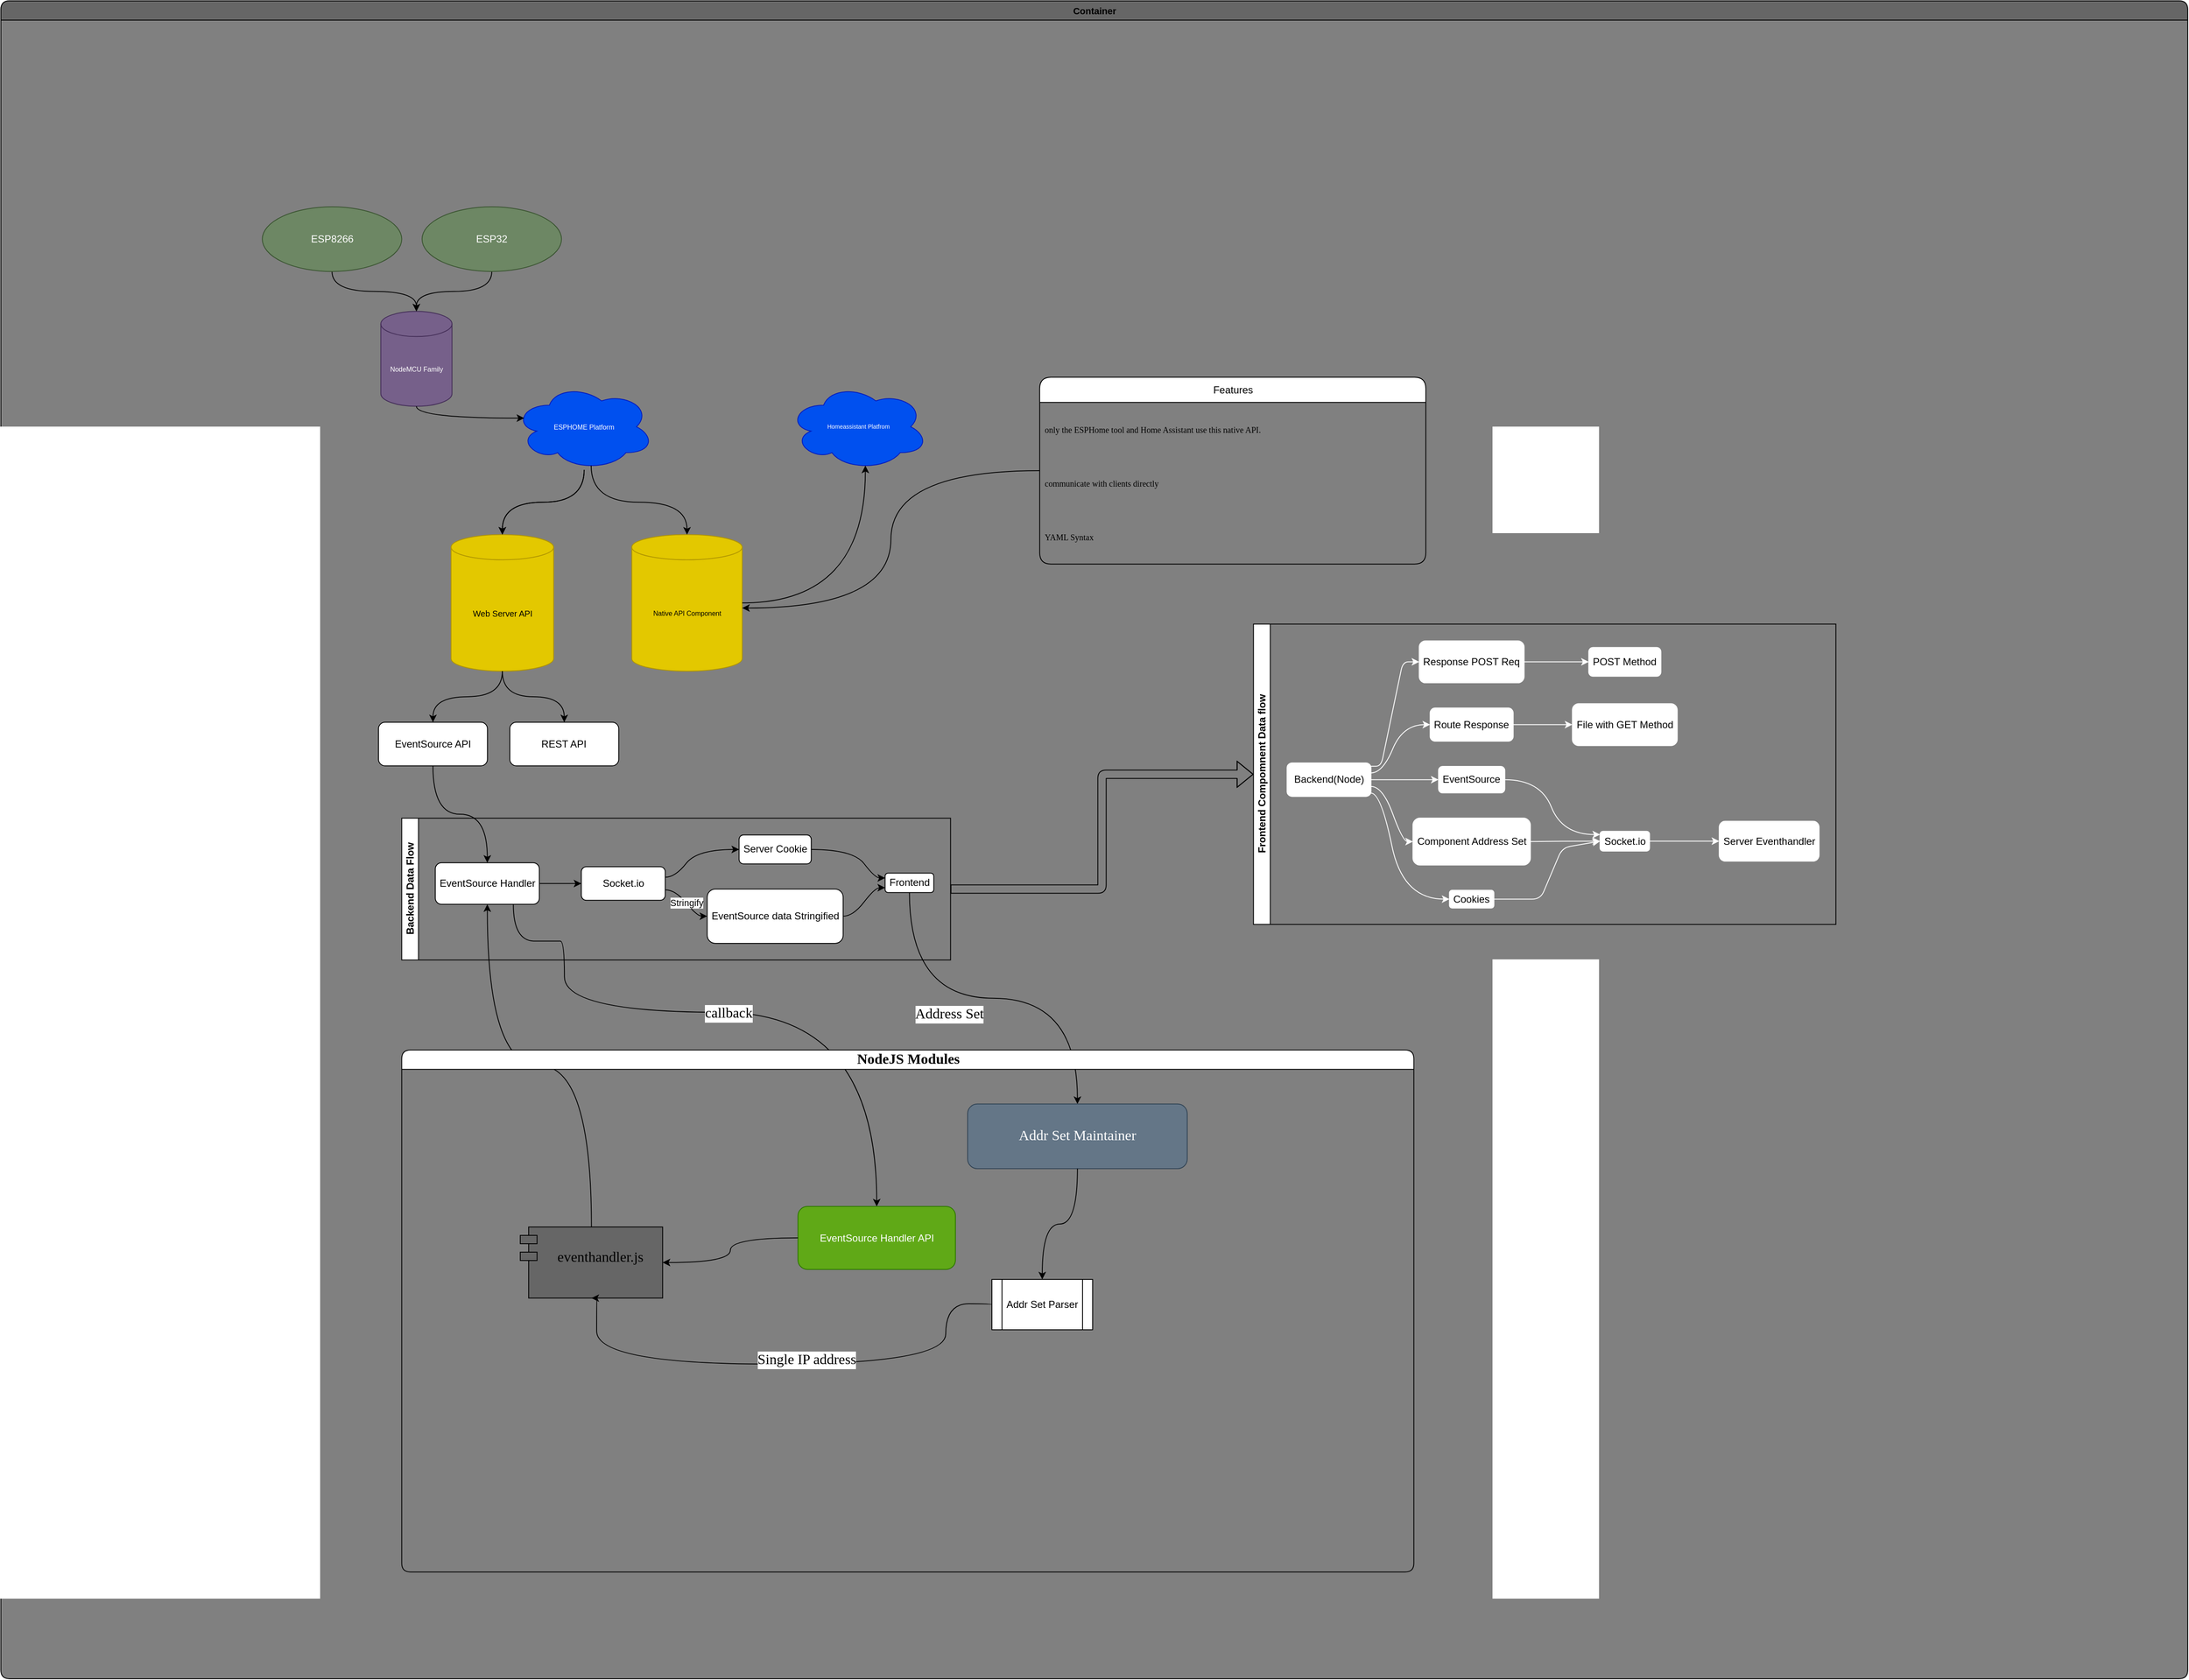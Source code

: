 <mxfile>
    <diagram id="-pii7lqVKWwWjModVP4k" name="Page-1">
        <mxGraphModel dx="1214" dy="964" grid="0" gridSize="10" guides="1" tooltips="1" connect="1" arrows="1" fold="1" page="1" pageScale="1" pageWidth="3300" pageHeight="2339" math="0" shadow="0">
            <root>
                <mxCell id="0"/>
                <mxCell id="1" parent="0"/>
                <mxCell id="24" value="" style="group;fontSize=10;" vertex="1" connectable="0" parent="1">
                    <mxGeometry x="356" y="175" width="2606" height="2000" as="geometry"/>
                </mxCell>
                <mxCell id="25" value="Container" style="swimlane;rounded=1;labelBorderColor=none;fontFamily=Helvetica;fontSize=11;fontColor=default;strokeColor=default;fillColor=#666666;html=1;swimlaneFillColor=#808080;" vertex="1" parent="24">
                    <mxGeometry width="2606" height="2000.0" as="geometry"/>
                </mxCell>
                <mxCell id="75" value="Frontend Compomnent Data flow" style="swimlane;html=1;startSize=20;horizontal=0;childLayout=flowLayout;flowOrientation=west;resizable=0;interRankCellSpacing=50;containerType=tree;sketch=0;swimlaneFillColor=none;" vertex="1" parent="25">
                    <mxGeometry x="1492.704" y="742.931" width="694" height="358" as="geometry"/>
                </mxCell>
                <mxCell id="76" value="Backend(Node)" style="whiteSpace=wrap;html=1;rounded=1;strokeColor=#FFFFFF;" vertex="1" parent="75">
                    <mxGeometry x="40" y="165.4" width="100" height="40" as="geometry"/>
                </mxCell>
                <mxCell id="77" value="EventSource" style="whiteSpace=wrap;html=1;aspect=fixed;rounded=1;strokeColor=#FFFFFF;" vertex="1" parent="75">
                    <mxGeometry x="220.5" y="169.6" width="79" height="31.6" as="geometry"/>
                </mxCell>
                <mxCell id="78" value="" style="html=1;curved=1;noEdgeStyle=1;orthogonal=1;strokeColor=#FFFFFF;" edge="1" parent="75" source="76" target="77">
                    <mxGeometry relative="1" as="geometry">
                        <Array as="points">
                            <mxPoint x="156" y="185.4"/>
                            <mxPoint x="178" y="185.4"/>
                        </Array>
                    </mxGeometry>
                </mxCell>
                <mxCell id="79" value="Socket.io" style="whiteSpace=wrap;html=1;aspect=fixed;rounded=1;strokeColor=#FFFFFF;" vertex="1" parent="75">
                    <mxGeometry x="413" y="246.912" width="59" height="23.6" as="geometry"/>
                </mxCell>
                <mxCell id="80" value="" style="html=1;curved=1;noEdgeStyle=1;orthogonal=1;strokeColor=#FFFFFF;" edge="1" parent="75" source="77" target="79">
                    <mxGeometry relative="1" as="geometry">
                        <Array as="points">
                            <mxPoint x="342" y="185.4"/>
                            <mxPoint x="368" y="250.846"/>
                        </Array>
                    </mxGeometry>
                </mxCell>
                <mxCell id="81" value="" style="edgeStyle=none;html=1;noEdgeStyle=1;orthogonal=1;strokeColor=#FFFFFF;" edge="1" parent="75" source="76" target="82">
                    <mxGeometry relative="1" as="geometry">
                        <Array as="points">
                            <mxPoint x="152" y="169.4"/>
                            <mxPoint x="178" y="45"/>
                        </Array>
                    </mxGeometry>
                </mxCell>
                <mxCell id="82" value="Response POST Req" style="whiteSpace=wrap;html=1;rounded=1;aspect=fixed;strokeColor=#FFFFFF;" vertex="1" parent="75">
                    <mxGeometry x="197.5" y="20" width="125" height="50" as="geometry"/>
                </mxCell>
                <mxCell id="83" value="" style="html=1;curved=1;noEdgeStyle=1;orthogonal=1;strokeColor=#FFFFFF;" edge="1" parent="75" source="76" target="84">
                    <mxGeometry relative="1" as="geometry">
                        <mxPoint x="2634" y="1644.1" as="sourcePoint"/>
                        <Array as="points">
                            <mxPoint x="154" y="177.4"/>
                            <mxPoint x="178" y="119.8"/>
                        </Array>
                    </mxGeometry>
                </mxCell>
                <mxCell id="84" value="Route Response" style="whiteSpace=wrap;html=1;aspect=fixed;rounded=1;strokeColor=#FFFFFF;" vertex="1" parent="75">
                    <mxGeometry x="210.5" y="100" width="99" height="39.6" as="geometry"/>
                </mxCell>
                <mxCell id="85" value="Component Address Set" style="whiteSpace=wrap;html=1;aspect=fixed;rounded=1;strokeColor=#FFFFFF;" vertex="1" parent="75">
                    <mxGeometry x="190" y="231.2" width="140" height="56" as="geometry"/>
                </mxCell>
                <mxCell id="86" value="" style="html=1;curved=1;noEdgeStyle=1;orthogonal=1;strokeColor=#FFFFFF;" edge="1" parent="75" source="85" target="79">
                    <mxGeometry relative="1" as="geometry">
                        <Array as="points">
                            <mxPoint x="342" y="259.2"/>
                            <mxPoint x="366" y="258.712"/>
                        </Array>
                    </mxGeometry>
                </mxCell>
                <mxCell id="87" value="" style="html=1;curved=1;noEdgeStyle=1;orthogonal=1;strokeColor=#FFFFFF;" edge="1" parent="75" source="76" target="85">
                    <mxGeometry relative="1" as="geometry">
                        <Array as="points">
                            <mxPoint x="154" y="193.4"/>
                            <mxPoint x="178" y="259.2"/>
                        </Array>
                    </mxGeometry>
                </mxCell>
                <mxCell id="88" value="" style="html=1;curved=1;noEdgeStyle=1;orthogonal=1;strokeColor=#FFFFFF;" edge="1" parent="75" source="76" target="90">
                    <mxGeometry relative="1" as="geometry">
                        <mxPoint x="2514" y="1640.35" as="sourcePoint"/>
                        <Array as="points">
                            <mxPoint x="152" y="201.4"/>
                            <mxPoint x="178" y="327.8"/>
                        </Array>
                    </mxGeometry>
                </mxCell>
                <mxCell id="89" style="edgeStyle=none;html=1;exitX=1;exitY=0.5;exitDx=0;exitDy=0;entryX=0;entryY=0.5;entryDx=0;entryDy=0;noEdgeStyle=1;orthogonal=1;strokeColor=#FFFFFF;" edge="1" parent="75" source="90" target="79">
                    <mxGeometry relative="1" as="geometry">
                        <Array as="points">
                            <mxPoint x="342" y="327.8"/>
                            <mxPoint x="368" y="266.579"/>
                        </Array>
                    </mxGeometry>
                </mxCell>
                <mxCell id="90" value="Cookies" style="whiteSpace=wrap;html=1;rounded=1;aspect=fixed;strokeColor=#FFFFFF;" vertex="1" parent="75">
                    <mxGeometry x="233.5" y="317.2" width="53" height="21.2" as="geometry"/>
                </mxCell>
                <mxCell id="91" value="" style="html=1;curved=1;noEdgeStyle=1;orthogonal=1;strokeColor=#FFFFFF;" edge="1" parent="75" source="79" target="92">
                    <mxGeometry relative="1" as="geometry">
                        <mxPoint x="2584" y="1624.1" as="sourcePoint"/>
                        <Array as="points">
                            <mxPoint x="517" y="258.712"/>
                            <mxPoint x="543" y="258.712"/>
                        </Array>
                    </mxGeometry>
                </mxCell>
                <mxCell id="92" value="Server Eventhandler" style="whiteSpace=wrap;html=1;aspect=fixed;rounded=1;strokeColor=#FFFFFF;" vertex="1" parent="75">
                    <mxGeometry x="555" y="234.912" width="119" height="47.6" as="geometry"/>
                </mxCell>
                <mxCell id="93" value="" style="html=1;curved=1;noEdgeStyle=1;orthogonal=1;strokeColor=#FFFFFF;" edge="1" parent="75" source="84" target="94">
                    <mxGeometry relative="1" as="geometry">
                        <mxPoint x="2394" y="1596.1" as="sourcePoint"/>
                        <Array as="points">
                            <mxPoint x="342" y="119.8"/>
                            <mxPoint x="368" y="119.8"/>
                        </Array>
                    </mxGeometry>
                </mxCell>
                <mxCell id="94" value="File with GET Method" style="whiteSpace=wrap;html=1;aspect=fixed;rounded=1;strokeColor=#FFFFFF;" vertex="1" parent="75">
                    <mxGeometry x="380" y="94.8" width="125" height="50" as="geometry"/>
                </mxCell>
                <mxCell id="95" value="" style="edgeStyle=none;html=1;noEdgeStyle=1;orthogonal=1;strokeColor=#FFFFFF;" edge="1" parent="75" source="82" target="96">
                    <mxGeometry relative="1" as="geometry">
                        <mxPoint x="2354" y="1568.1" as="sourcePoint"/>
                        <Array as="points">
                            <mxPoint x="342" y="45"/>
                            <mxPoint x="368" y="45"/>
                        </Array>
                    </mxGeometry>
                </mxCell>
                <mxCell id="96" value="POST Method" style="whiteSpace=wrap;html=1;aspect=fixed;rounded=1;strokeColor=#FFFFFF;" vertex="1" parent="75">
                    <mxGeometry x="399.5" y="27.8" width="86" height="34.4" as="geometry"/>
                </mxCell>
                <mxCell id="100" value="Addr Set Parser" style="shape=process;whiteSpace=wrap;html=1;backgroundOutline=1;" vertex="1" parent="25">
                    <mxGeometry x="1181" y="1524" width="120" height="60" as="geometry"/>
                </mxCell>
                <mxCell id="99" style="edgeStyle=orthogonalEdgeStyle;shape=flexArrow;curved=1;html=1;exitX=1;exitY=0.5;exitDx=0;exitDy=0;entryX=0;entryY=0.5;entryDx=0;entryDy=0;" edge="1" parent="24" source="26" target="75">
                    <mxGeometry relative="1" as="geometry"/>
                </mxCell>
                <mxCell id="26" value="Backend Data Flow" style="swimlane;html=1;startSize=20;horizontal=0;childLayout=flowLayout;flowOrientation=west;resizable=0;interRankCellSpacing=50;containerType=tree;swimlaneFillColor=none;gradientColor=none;" vertex="1" parent="24">
                    <mxGeometry x="477.721" y="974.293" width="654" height="169" as="geometry"/>
                </mxCell>
                <mxCell id="27" value="Socket.io" style="whiteSpace=wrap;html=1;rounded=1;" vertex="1" parent="26">
                    <mxGeometry x="214" y="57.844" width="100" height="40" as="geometry"/>
                </mxCell>
                <mxCell id="28" value="Server Cookie" style="whiteSpace=wrap;html=1;rounded=1;aspect=fixed;" vertex="1" parent="26">
                    <mxGeometry x="402" y="20" width="86" height="34.4" as="geometry"/>
                </mxCell>
                <mxCell id="29" value="" style="html=1;curved=1;noEdgeStyle=1;orthogonal=1;" edge="1" parent="26" source="27" target="28">
                    <mxGeometry relative="1" as="geometry">
                        <Array as="points">
                            <mxPoint x="326" y="70.344"/>
                            <mxPoint x="352" y="37.2"/>
                        </Array>
                    </mxGeometry>
                </mxCell>
                <mxCell id="30" value="EventSource data Stringified" style="whiteSpace=wrap;html=1;rounded=1;aspect=fixed;" vertex="1" parent="26">
                    <mxGeometry x="364" y="84.4" width="162" height="64.8" as="geometry"/>
                </mxCell>
                <mxCell id="31" value="Stringify" style="html=1;curved=1;noEdgeStyle=1;orthogonal=1;" edge="1" parent="26" source="27" target="30">
                    <mxGeometry relative="1" as="geometry">
                        <Array as="points">
                            <mxPoint x="326" y="85.344"/>
                            <mxPoint x="352" y="116.8"/>
                        </Array>
                    </mxGeometry>
                </mxCell>
                <mxCell id="32" value="Frontend" style="whiteSpace=wrap;html=1;rounded=1;aspect=fixed;" vertex="1" parent="26">
                    <mxGeometry x="576" y="65.4" width="58" height="23.2" as="geometry"/>
                </mxCell>
                <mxCell id="33" value="" style="html=1;curved=1;noEdgeStyle=1;orthogonal=1;" edge="1" parent="26" source="28" target="32">
                    <mxGeometry relative="1" as="geometry">
                        <Array as="points">
                            <mxPoint x="538" y="37.2"/>
                            <mxPoint x="564" y="71.2"/>
                        </Array>
                    </mxGeometry>
                </mxCell>
                <mxCell id="34" value="" style="html=1;curved=1;noEdgeStyle=1;orthogonal=1;" edge="1" parent="26" source="30" target="32">
                    <mxGeometry relative="1" as="geometry">
                        <Array as="points">
                            <mxPoint x="538" y="116.8"/>
                            <mxPoint x="564" y="82.8"/>
                        </Array>
                    </mxGeometry>
                </mxCell>
                <mxCell id="35" style="edgeStyle=none;html=1;exitX=1;exitY=0.5;exitDx=0;exitDy=0;entryX=0;entryY=0.5;entryDx=0;entryDy=0;noEdgeStyle=1;orthogonal=1;strokeColor=default;" edge="1" parent="26" source="36" target="27">
                    <mxGeometry relative="1" as="geometry">
                        <mxPoint x="3194" y="2156" as="sourcePoint"/>
                        <Array as="points">
                            <mxPoint x="176" y="77.844"/>
                            <mxPoint x="202" y="77.844"/>
                        </Array>
                    </mxGeometry>
                </mxCell>
                <mxCell id="36" value="EventSource Handler" style="whiteSpace=wrap;html=1;rounded=1;aspect=fixed;" vertex="1" parent="26">
                    <mxGeometry x="40" y="53.044" width="124" height="49.6" as="geometry"/>
                </mxCell>
                <mxCell id="37" value="Web Server API" style="shape=cylinder3;whiteSpace=wrap;html=1;boundedLbl=1;backgroundOutline=1;size=15;aspect=fixed;fillColor=#e3c800;fontColor=#000000;strokeColor=#B09500;fontSize=10;" vertex="1" parent="24">
                    <mxGeometry x="536.57" y="636.247" width="122.108" height="162.815" as="geometry"/>
                </mxCell>
                <mxCell id="38" value="" style="edgeStyle=orthogonalEdgeStyle;curved=1;html=1;elbow=vertical;" edge="1" parent="24" source="39" target="36">
                    <mxGeometry relative="1" as="geometry"/>
                </mxCell>
                <mxCell id="39" value="EventSource API" style="whiteSpace=wrap;html=1;aspect=fixed;rounded=1;" vertex="1" parent="24">
                    <mxGeometry x="450.027" y="859.897" width="129.82" height="51.928" as="geometry"/>
                </mxCell>
                <mxCell id="40" value="REST API" style="whiteSpace=wrap;html=1;aspect=fixed;rounded=1;" vertex="1" parent="24">
                    <mxGeometry x="606.497" y="859.897" width="129.82" height="51.928" as="geometry"/>
                </mxCell>
                <mxCell id="41" value="NodeMCU Family" style="shape=cylinder3;boundedLbl=1;backgroundOutline=1;size=15;aspect=fixed;fillColor=#76608a;fontColor=#ffffff;strokeColor=#432D57;whiteSpace=wrap;fontSize=8;" vertex="1" parent="24">
                    <mxGeometry x="452.796" y="370.18" width="84.833" height="113.111" as="geometry"/>
                </mxCell>
                <mxCell id="42" style="edgeStyle=orthogonalEdgeStyle;curved=1;html=1;exitX=0.5;exitY=1;exitDx=0;exitDy=0;entryX=0.5;entryY=0;entryDx=0;entryDy=0;entryPerimeter=0;elbow=vertical;" edge="1" parent="24" source="43" target="41">
                    <mxGeometry relative="1" as="geometry"/>
                </mxCell>
                <mxCell id="43" value="ESP8266" style="ellipse;whiteSpace=wrap;html=1;fillColor=#6d8764;fontColor=#ffffff;strokeColor=#3A5431;" vertex="1" parent="24">
                    <mxGeometry x="311.557" y="245.501" width="166.164" height="77.121" as="geometry"/>
                </mxCell>
                <mxCell id="44" style="edgeStyle=orthogonalEdgeStyle;curved=1;html=1;exitX=0.5;exitY=1;exitDx=0;exitDy=0;entryX=0.5;entryY=0;entryDx=0;entryDy=0;entryPerimeter=0;elbow=vertical;" edge="1" parent="24" source="45" target="41">
                    <mxGeometry relative="1" as="geometry"/>
                </mxCell>
                <mxCell id="45" value="ESP32" style="ellipse;whiteSpace=wrap;html=1;fillColor=#6d8764;fontColor=#ffffff;strokeColor=#3A5431;" vertex="1" parent="24">
                    <mxGeometry x="501.953" y="245.501" width="166.164" height="77.121" as="geometry"/>
                </mxCell>
                <mxCell id="46" value="" style="edgeStyle=orthogonalEdgeStyle;curved=1;html=1;elbow=vertical;" edge="1" parent="24" source="48" target="37">
                    <mxGeometry relative="1" as="geometry"/>
                </mxCell>
                <mxCell id="47" value="" style="edgeStyle=orthogonalEdgeStyle;curved=1;html=1;elbow=vertical;" edge="1" parent="24" source="48" target="37">
                    <mxGeometry relative="1" as="geometry"/>
                </mxCell>
                <mxCell id="48" value="&lt;font style=&quot;font-size: 8px&quot;&gt;ESPHOME Platform&lt;/font&gt;" style="ellipse;shape=cloud;rounded=1;labelBorderColor=none;strokeColor=#001DBC;fillColor=#0050ef;whiteSpace=wrap;html=1;fontColor=#ffffff;fontSize=8;" vertex="1" parent="24">
                    <mxGeometry x="612.036" y="456.298" width="166.164" height="102.828" as="geometry"/>
                </mxCell>
                <mxCell id="49" style="edgeStyle=orthogonalEdgeStyle;curved=1;html=1;exitX=0.5;exitY=1;exitDx=0;exitDy=0;exitPerimeter=0;entryX=0.5;entryY=0;entryDx=0;entryDy=0;elbow=vertical;" edge="1" parent="24" source="37" target="39">
                    <mxGeometry relative="1" as="geometry"/>
                </mxCell>
                <mxCell id="50" value="&lt;font style=&quot;font-size: 8px;&quot;&gt;Native API Component&lt;/font&gt;" style="shape=cylinder3;whiteSpace=wrap;html=1;boundedLbl=1;backgroundOutline=1;size=15;fillColor=#e3c800;fontColor=#000000;strokeColor=#B09500;fontSize=8;" vertex="1" parent="24">
                    <mxGeometry x="751.891" y="636.247" width="131.546" height="162.815" as="geometry"/>
                </mxCell>
                <mxCell id="51" style="edgeStyle=orthogonalEdgeStyle;curved=1;html=1;exitX=0.5;exitY=1;exitDx=0;exitDy=0;exitPerimeter=0;elbow=vertical;" edge="1" parent="24" source="37" target="40">
                    <mxGeometry relative="1" as="geometry"/>
                </mxCell>
                <mxCell id="52" value="Homeassistant Platfrom" style="ellipse;shape=cloud;rounded=1;labelBorderColor=none;strokeColor=#001DBC;fillColor=#0050ef;whiteSpace=wrap;html=1;fontColor=#ffffff;fontSize=7;" vertex="1" parent="24">
                    <mxGeometry x="938.825" y="456.298" width="166.164" height="102.828" as="geometry"/>
                </mxCell>
                <mxCell id="53" style="edgeStyle=orthogonalEdgeStyle;curved=1;html=1;exitX=0;exitY=0.5;exitDx=0;exitDy=0;entryX=1;entryY=0;entryDx=0;entryDy=87.502;entryPerimeter=0;elbow=vertical;" edge="1" parent="24" source="54" target="50">
                    <mxGeometry relative="1" as="geometry"/>
                </mxCell>
                <mxCell id="54" value="Features" style="swimlane;fontStyle=0;childLayout=stackLayout;horizontal=1;startSize=30;horizontalStack=0;resizeParent=1;resizeParentMax=0;resizeLast=0;collapsible=1;marginBottom=0;rounded=1;labelBorderColor=none;strokeColor=default;fillColor=default;html=1;aspect=fixed;" vertex="1" parent="24">
                    <mxGeometry x="1237.919" y="448.586" width="460.154" height="222.802" as="geometry"/>
                </mxCell>
                <mxCell id="55" value="only the ESPHome tool and Home Assistant use this native API." style="text;strokeColor=none;fillColor=none;align=left;verticalAlign=middle;spacingLeft=4;spacingRight=4;overflow=hidden;points=[[0,0.5],[1,0.5]];portConstraint=eastwest;rotatable=0;rounded=1;labelBorderColor=none;html=1;aspect=fixed;fontFamily=Times New Roman;fontSize=10;" vertex="1" parent="54">
                    <mxGeometry y="30" width="460.154" height="64.267" as="geometry"/>
                </mxCell>
                <mxCell id="56" value="communicate with clients directly" style="text;strokeColor=none;fillColor=none;align=left;verticalAlign=middle;spacingLeft=4;spacingRight=4;overflow=hidden;points=[[0,0.5],[1,0.5]];portConstraint=eastwest;rotatable=0;rounded=1;labelBorderColor=none;html=1;fontFamily=Times New Roman;aspect=fixed;fontSize=10;" vertex="1" parent="54">
                    <mxGeometry y="94.267" width="460.154" height="64.267" as="geometry"/>
                </mxCell>
                <mxCell id="57" value="YAML Syntax" style="text;strokeColor=none;fillColor=none;align=left;verticalAlign=middle;spacingLeft=4;spacingRight=4;overflow=hidden;points=[[0,0.5],[1,0.5]];portConstraint=eastwest;rotatable=0;rounded=1;labelBorderColor=none;html=1;fontFamily=Times New Roman;aspect=fixed;fontSize=10;" vertex="1" parent="54">
                    <mxGeometry y="158.535" width="460.154" height="64.267" as="geometry"/>
                </mxCell>
                <mxCell id="58" style="edgeStyle=orthogonalEdgeStyle;curved=1;html=1;exitX=0.5;exitY=1;exitDx=0;exitDy=0;exitPerimeter=0;entryX=0.07;entryY=0.4;entryDx=0;entryDy=0;entryPerimeter=0;elbow=vertical;" edge="1" parent="24" source="41" target="48">
                    <mxGeometry relative="1" as="geometry"/>
                </mxCell>
                <mxCell id="59" style="edgeStyle=orthogonalEdgeStyle;curved=1;html=1;exitX=0.5;exitY=0;exitDx=0;exitDy=0;entryX=0.5;entryY=1;entryDx=0;entryDy=0;fontFamily=Times New Roman;fontSize=17;elbow=vertical;" edge="1" parent="24" source="71" target="36">
                    <mxGeometry relative="1" as="geometry"/>
                </mxCell>
                <mxCell id="60" style="edgeStyle=orthogonalEdgeStyle;curved=1;html=1;exitX=0.55;exitY=0.95;exitDx=0;exitDy=0;exitPerimeter=0;entryX=0.5;entryY=0;entryDx=0;entryDy=0;entryPerimeter=0;elbow=vertical;" edge="1" parent="24" source="48" target="50">
                    <mxGeometry relative="1" as="geometry"/>
                </mxCell>
                <mxCell id="61" style="edgeStyle=orthogonalEdgeStyle;curved=1;html=1;exitX=0.75;exitY=1;exitDx=0;exitDy=0;entryX=0.5;entryY=0;entryDx=0;entryDy=0;fontFamily=Helvetica;fontSize=11;elbow=vertical;strokeColor=default;" edge="1" parent="24" source="36" target="67">
                    <mxGeometry relative="1" as="geometry">
                        <Array as="points">
                            <mxPoint x="661.885" y="1120.823"/>
                            <mxPoint x="671.578" y="1120.823"/>
                            <mxPoint x="671.578" y="1205.656"/>
                            <mxPoint x="1050.985" y="1205.656"/>
                        </Array>
                    </mxGeometry>
                </mxCell>
                <mxCell id="62" value="callback" style="edgeLabel;html=1;align=center;verticalAlign=middle;resizable=0;points=[];fontSize=17;fontFamily=Times New Roman;" vertex="1" connectable="0" parent="61">
                    <mxGeometry x="0.231" y="-1" relative="1" as="geometry">
                        <mxPoint x="-103" as="offset"/>
                    </mxGeometry>
                </mxCell>
                <mxCell id="63" style="edgeStyle=orthogonalEdgeStyle;curved=1;html=1;exitX=1;exitY=0.5;exitDx=0;exitDy=0;exitPerimeter=0;entryX=0.55;entryY=0.95;entryDx=0;entryDy=0;entryPerimeter=0;elbow=vertical;" edge="1" parent="24" source="50" target="52">
                    <mxGeometry relative="1" as="geometry"/>
                </mxCell>
                <mxCell id="64" style="edgeStyle=orthogonalEdgeStyle;curved=1;html=1;exitX=0.5;exitY=1;exitDx=0;exitDy=0;entryX=0.5;entryY=0;entryDx=0;entryDy=0;fontFamily=Times New Roman;fontSize=17;elbow=vertical;" edge="1" parent="24" source="32" target="68">
                    <mxGeometry relative="1" as="geometry"/>
                </mxCell>
                <mxCell id="65" value="Address Set" style="edgeLabel;html=1;align=center;verticalAlign=middle;resizable=0;points=[];fontSize=17;fontFamily=Times New Roman;" vertex="1" connectable="0" parent="64">
                    <mxGeometry x="-0.227" y="2" relative="1" as="geometry">
                        <mxPoint x="-2" y="21" as="offset"/>
                    </mxGeometry>
                </mxCell>
                <mxCell id="66" value="NodeJS Modules" style="swimlane;rounded=1;labelBorderColor=none;fontFamily=Times New Roman;fontSize=17;strokeColor=default;fillColor=default;html=1;swimlaneFillColor=none;" vertex="1" parent="24">
                    <mxGeometry x="477.721" y="1250.643" width="1206.071" height="622.108" as="geometry"/>
                </mxCell>
                <mxCell id="67" value="EventSource Handler API" style="whiteSpace=wrap;html=1;rounded=1;aspect=fixed;fillColor=#60a917;fontColor=#ffffff;strokeColor=#2D7600;" vertex="1" parent="66">
                    <mxGeometry x="472.182" y="186.375" width="187.661" height="75.064" as="geometry"/>
                </mxCell>
                <mxCell id="68" value="Addr Set Maintainer" style="rounded=1;whiteSpace=wrap;html=1;labelBorderColor=none;fontFamily=Times New Roman;fontSize=17;strokeColor=#314354;fillColor=#647687;fontColor=#ffffff;" vertex="1" parent="66">
                    <mxGeometry x="674.348" y="64.267" width="261.708" height="77.121" as="geometry"/>
                </mxCell>
                <mxCell id="71" value="&lt;font style=&quot;font-size: 17px&quot;&gt;&lt;br&gt;eventhandler.js&lt;/font&gt;" style="shape=module;align=left;spacingLeft=20;align=center;verticalAlign=top;rounded=1;labelBorderColor=none;fontFamily=Times New Roman;strokeColor=default;fillColor=#666666;html=1;aspect=fixed;" vertex="1" parent="24">
                    <mxGeometry x="618.96" y="1461.44" width="169.666" height="84.833" as="geometry"/>
                </mxCell>
                <mxCell id="72" style="edgeStyle=orthogonalEdgeStyle;curved=1;html=1;exitX=0;exitY=0.5;exitDx=0;exitDy=0;entryX=1;entryY=0.5;entryDx=0;entryDy=0;fontFamily=Times New Roman;fontSize=17;elbow=vertical;" edge="1" parent="24" source="67" target="71">
                    <mxGeometry relative="1" as="geometry"/>
                </mxCell>
                <mxCell id="73" style="edgeStyle=orthogonalEdgeStyle;curved=1;html=1;exitX=0;exitY=0.5;exitDx=0;exitDy=0;entryX=0.5;entryY=1;entryDx=0;entryDy=0;fontFamily=Times New Roman;fontSize=17;elbow=vertical;" edge="1" parent="24" source="100" target="71">
                    <mxGeometry relative="1" as="geometry">
                        <Array as="points">
                            <mxPoint x="1181" y="1553"/>
                            <mxPoint x="1126" y="1553"/>
                            <mxPoint x="1126" y="1625"/>
                            <mxPoint x="710" y="1625"/>
                            <mxPoint x="710" y="1546"/>
                        </Array>
                        <mxPoint x="1142.375" y="1542.712" as="sourcePoint"/>
                    </mxGeometry>
                </mxCell>
                <mxCell id="74" value="Single IP address" style="edgeLabel;html=1;align=center;verticalAlign=middle;resizable=0;points=[];fontSize=17;fontFamily=Times New Roman;" vertex="1" connectable="0" parent="73">
                    <mxGeometry x="-0.36" y="-5" relative="1" as="geometry">
                        <mxPoint x="-93" as="offset"/>
                    </mxGeometry>
                </mxCell>
                <mxCell id="70" style="edgeStyle=orthogonalEdgeStyle;curved=1;html=1;exitX=0.5;exitY=1;exitDx=0;exitDy=0;fontFamily=Times New Roman;fontSize=17;elbow=vertical;entryX=0.5;entryY=0;entryDx=0;entryDy=0;" edge="1" parent="24" source="68" target="100">
                    <mxGeometry relative="1" as="geometry">
                        <mxPoint x="1243.275" y="1507.712" as="targetPoint"/>
                    </mxGeometry>
                </mxCell>
            </root>
        </mxGraphModel>
    </diagram>
</mxfile>